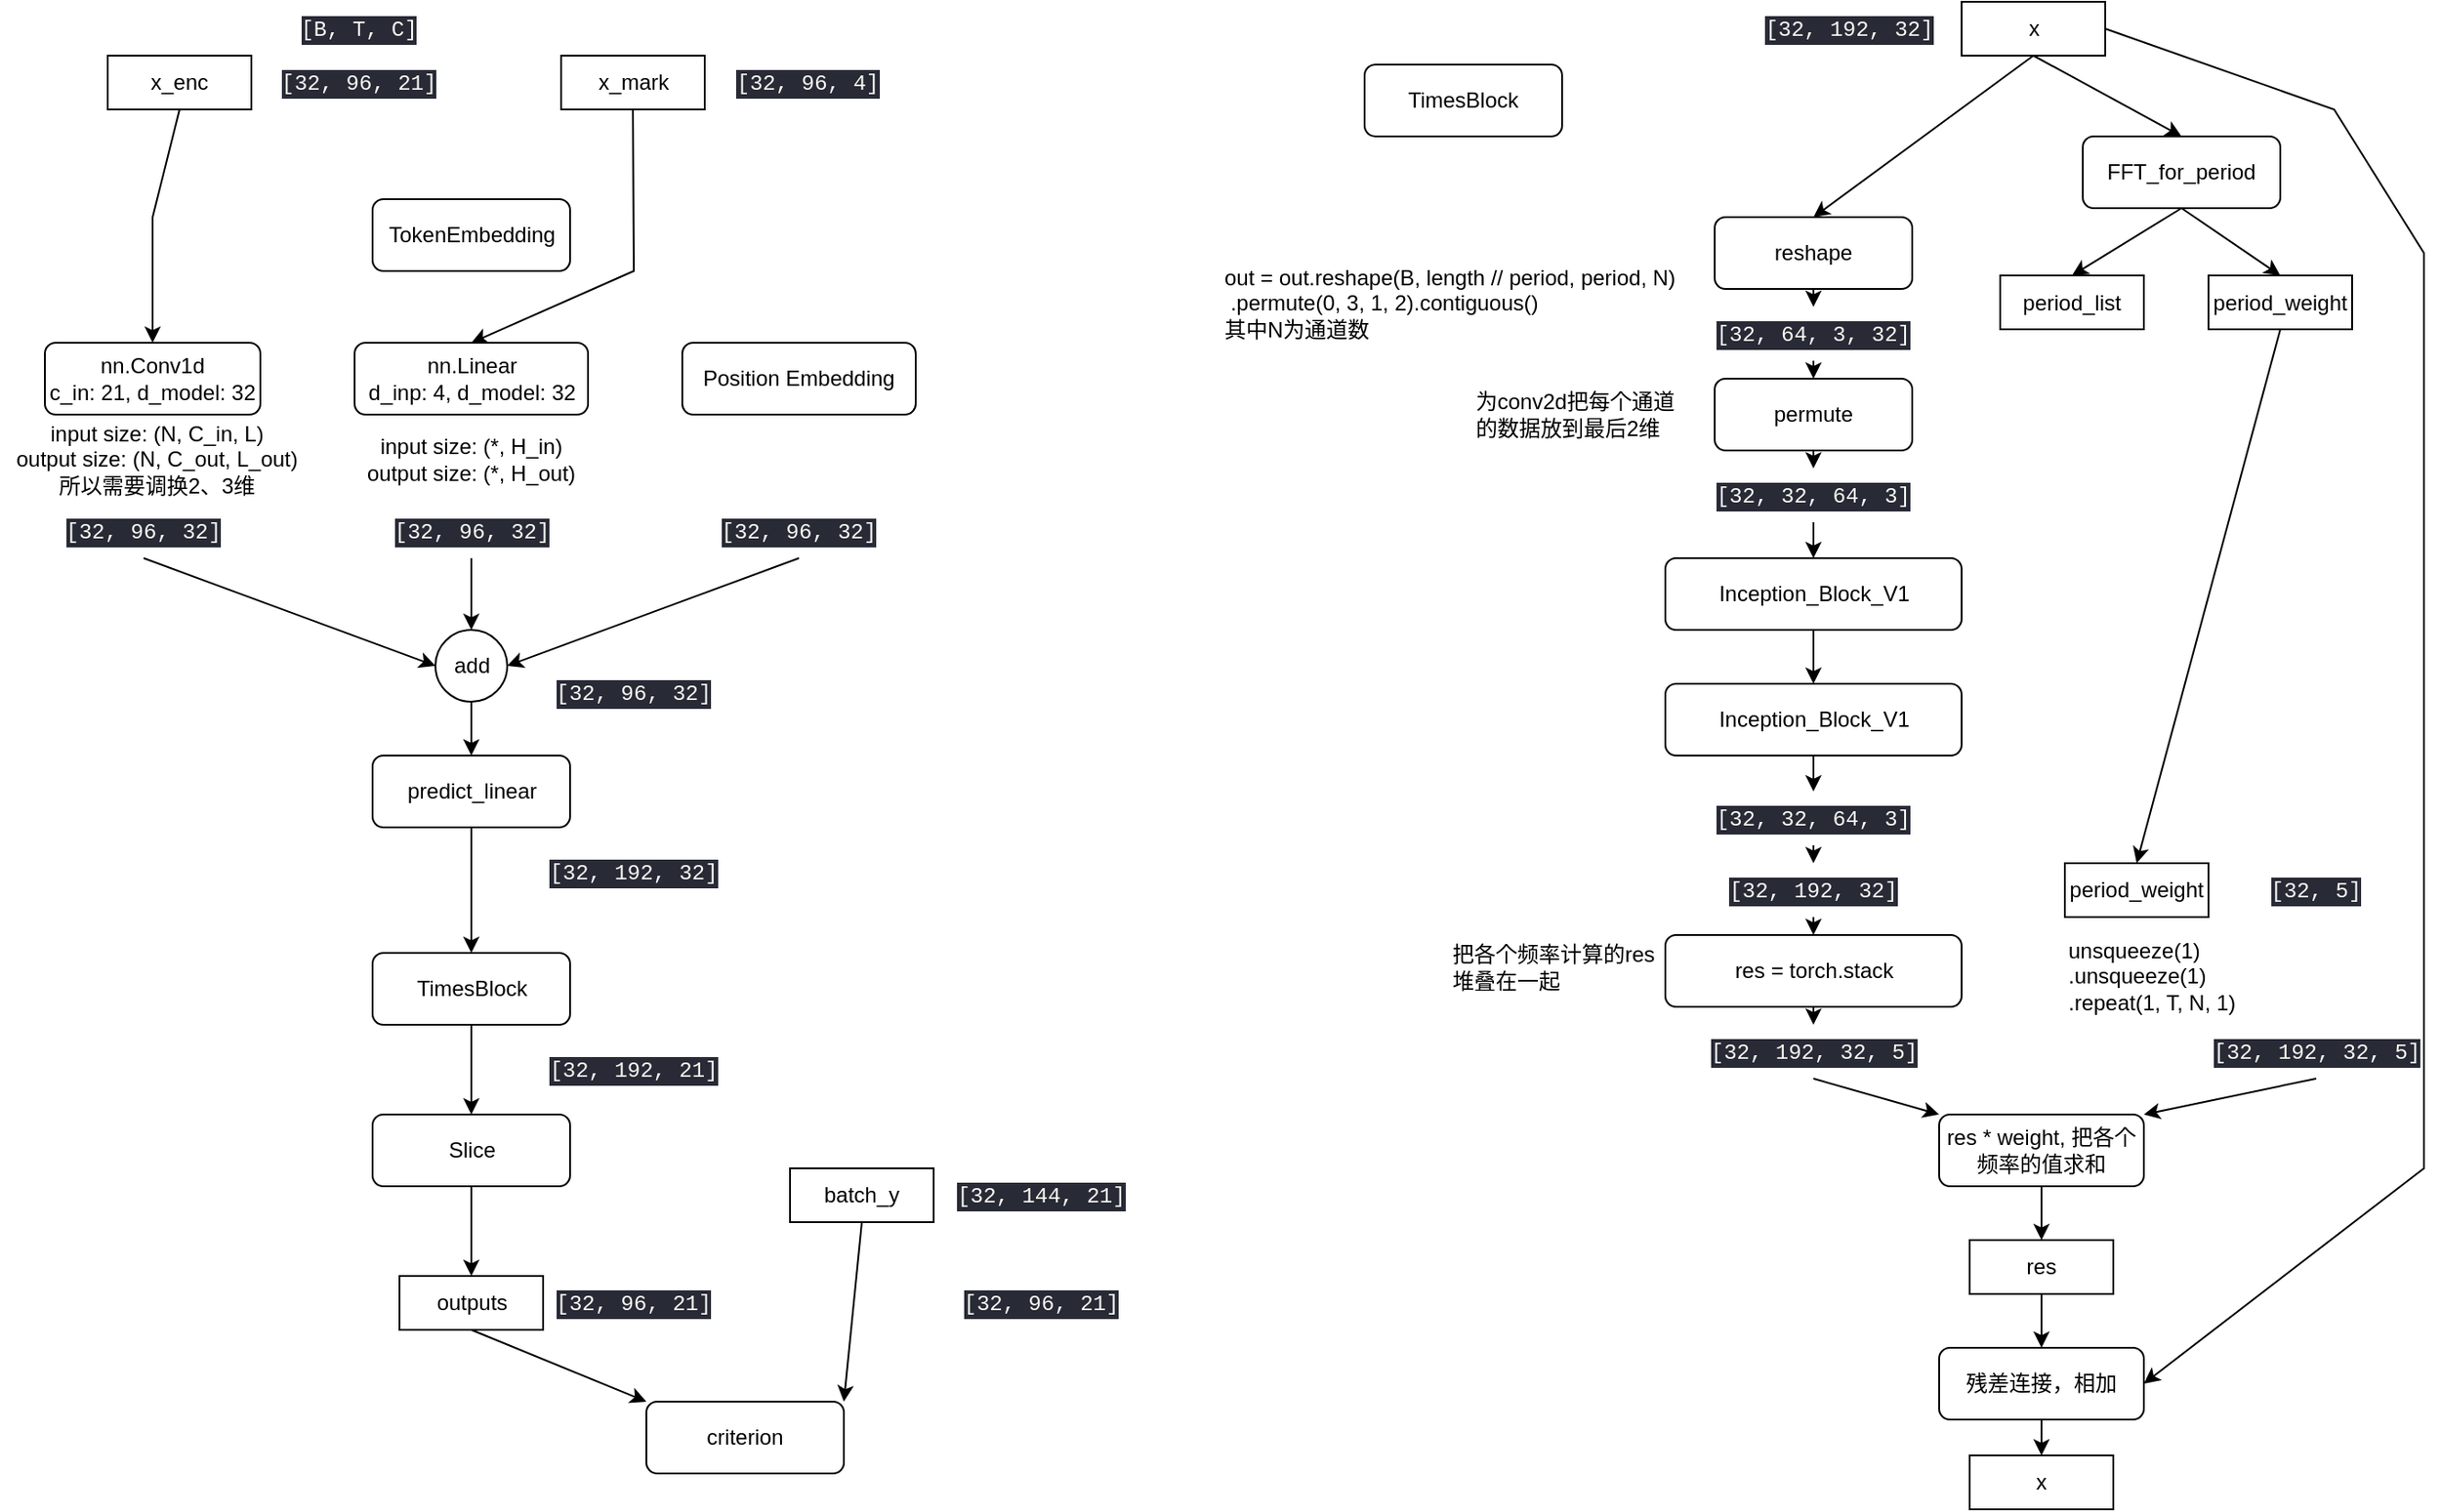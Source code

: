 <mxfile version="21.2.1" type="device">
  <diagram name="第 1 页" id="N3TtCXEyBpnjXgygHAYp">
    <mxGraphModel dx="1600" dy="1353" grid="1" gridSize="10" guides="1" tooltips="1" connect="1" arrows="1" fold="1" page="1" pageScale="1" pageWidth="827" pageHeight="1169" math="0" shadow="0">
      <root>
        <mxCell id="0" />
        <mxCell id="1" parent="0" />
        <mxCell id="0sW2-IP6MviV2FCEu8RI-1" value="TokenEmbedding" style="rounded=1;whiteSpace=wrap;html=1;" vertex="1" parent="1">
          <mxGeometry x="247.5" y="150" width="110" height="40" as="geometry" />
        </mxCell>
        <mxCell id="0sW2-IP6MviV2FCEu8RI-2" value="nn.Conv1d&lt;br&gt;c_in: 21, d_model: 32" style="rounded=1;whiteSpace=wrap;html=1;" vertex="1" parent="1">
          <mxGeometry x="65" y="230" width="120" height="40" as="geometry" />
        </mxCell>
        <mxCell id="0sW2-IP6MviV2FCEu8RI-18" style="edgeStyle=none;rounded=0;orthogonalLoop=1;jettySize=auto;html=1;exitX=0.5;exitY=1;exitDx=0;exitDy=0;entryX=0.5;entryY=0;entryDx=0;entryDy=0;" edge="1" parent="1" source="0sW2-IP6MviV2FCEu8RI-3" target="0sW2-IP6MviV2FCEu8RI-2">
          <mxGeometry relative="1" as="geometry">
            <Array as="points">
              <mxPoint x="125" y="160" />
            </Array>
          </mxGeometry>
        </mxCell>
        <mxCell id="0sW2-IP6MviV2FCEu8RI-3" value="x_enc" style="rounded=0;whiteSpace=wrap;html=1;" vertex="1" parent="1">
          <mxGeometry x="100" y="70" width="80" height="30" as="geometry" />
        </mxCell>
        <mxCell id="0sW2-IP6MviV2FCEu8RI-4" value="&lt;div style=&quot;color: rgb(248, 248, 242); background-color: rgb(40, 42, 54); font-family: &amp;quot;JetBrains Mono&amp;quot;, Consolas, &amp;quot;Courier New&amp;quot;, monospace; line-height: 16px;&quot;&gt;[32, 96, 21]&lt;/div&gt;" style="text;html=1;strokeColor=none;fillColor=none;align=center;verticalAlign=middle;whiteSpace=wrap;rounded=0;" vertex="1" parent="1">
          <mxGeometry x="190" y="70" width="100" height="30" as="geometry" />
        </mxCell>
        <mxCell id="0sW2-IP6MviV2FCEu8RI-22" style="edgeStyle=none;rounded=0;orthogonalLoop=1;jettySize=auto;html=1;exitX=0.5;exitY=1;exitDx=0;exitDy=0;entryX=0;entryY=0.5;entryDx=0;entryDy=0;" edge="1" parent="1" source="0sW2-IP6MviV2FCEu8RI-5" target="0sW2-IP6MviV2FCEu8RI-21">
          <mxGeometry relative="1" as="geometry" />
        </mxCell>
        <mxCell id="0sW2-IP6MviV2FCEu8RI-5" value="&lt;div style=&quot;color: rgb(248, 248, 242); background-color: rgb(40, 42, 54); font-family: &amp;quot;JetBrains Mono&amp;quot;, Consolas, &amp;quot;Courier New&amp;quot;, monospace; line-height: 16px;&quot;&gt;[32, 96, 32]&lt;/div&gt;" style="text;html=1;strokeColor=none;fillColor=none;align=center;verticalAlign=middle;whiteSpace=wrap;rounded=0;" vertex="1" parent="1">
          <mxGeometry x="70" y="320" width="100" height="30" as="geometry" />
        </mxCell>
        <mxCell id="0sW2-IP6MviV2FCEu8RI-6" value="&lt;div style=&quot;color: rgb(248, 248, 242); background-color: rgb(40, 42, 54); font-family: &amp;quot;JetBrains Mono&amp;quot;, Consolas, &amp;quot;Courier New&amp;quot;, monospace; line-height: 16px;&quot;&gt;[B, T, C]&lt;/div&gt;" style="text;html=1;strokeColor=none;fillColor=none;align=center;verticalAlign=middle;whiteSpace=wrap;rounded=0;" vertex="1" parent="1">
          <mxGeometry x="190" y="40" width="100" height="30" as="geometry" />
        </mxCell>
        <mxCell id="0sW2-IP6MviV2FCEu8RI-7" value="input size: (N, C_in, L)&lt;br&gt;output size: (N, C_out, L_out)&lt;br&gt;所以需要调换2、3维" style="text;html=1;strokeColor=none;fillColor=none;align=center;verticalAlign=middle;whiteSpace=wrap;rounded=0;" vertex="1" parent="1">
          <mxGeometry x="40" y="270" width="175" height="50" as="geometry" />
        </mxCell>
        <mxCell id="0sW2-IP6MviV2FCEu8RI-8" value="nn.Linear&lt;br&gt;d_inp: 4, d_model: 32" style="rounded=1;whiteSpace=wrap;html=1;" vertex="1" parent="1">
          <mxGeometry x="237.5" y="230" width="130" height="40" as="geometry" />
        </mxCell>
        <mxCell id="0sW2-IP6MviV2FCEu8RI-9" value="input size: (*, H_in)&lt;br&gt;output size: (*, H_out)&lt;br&gt;" style="text;html=1;strokeColor=none;fillColor=none;align=center;verticalAlign=middle;whiteSpace=wrap;rounded=0;" vertex="1" parent="1">
          <mxGeometry x="215" y="270" width="175" height="50" as="geometry" />
        </mxCell>
        <mxCell id="0sW2-IP6MviV2FCEu8RI-20" style="edgeStyle=none;rounded=0;orthogonalLoop=1;jettySize=auto;html=1;exitX=0.5;exitY=1;exitDx=0;exitDy=0;entryX=0.5;entryY=0;entryDx=0;entryDy=0;" edge="1" parent="1" source="0sW2-IP6MviV2FCEu8RI-11" target="0sW2-IP6MviV2FCEu8RI-8">
          <mxGeometry relative="1" as="geometry">
            <Array as="points">
              <mxPoint x="393" y="190" />
            </Array>
          </mxGeometry>
        </mxCell>
        <mxCell id="0sW2-IP6MviV2FCEu8RI-11" value="x_mark" style="rounded=0;whiteSpace=wrap;html=1;" vertex="1" parent="1">
          <mxGeometry x="352.5" y="70" width="80" height="30" as="geometry" />
        </mxCell>
        <mxCell id="0sW2-IP6MviV2FCEu8RI-12" value="&lt;div style=&quot;color: rgb(248, 248, 242); background-color: rgb(40, 42, 54); font-family: &amp;quot;JetBrains Mono&amp;quot;, Consolas, &amp;quot;Courier New&amp;quot;, monospace; line-height: 16px;&quot;&gt;[32, 96, 4]&lt;/div&gt;" style="text;html=1;strokeColor=none;fillColor=none;align=center;verticalAlign=middle;whiteSpace=wrap;rounded=0;" vertex="1" parent="1">
          <mxGeometry x="440" y="70" width="100" height="30" as="geometry" />
        </mxCell>
        <mxCell id="0sW2-IP6MviV2FCEu8RI-23" style="edgeStyle=none;rounded=0;orthogonalLoop=1;jettySize=auto;html=1;exitX=0.5;exitY=1;exitDx=0;exitDy=0;entryX=0.5;entryY=0;entryDx=0;entryDy=0;" edge="1" parent="1" source="0sW2-IP6MviV2FCEu8RI-13" target="0sW2-IP6MviV2FCEu8RI-21">
          <mxGeometry relative="1" as="geometry" />
        </mxCell>
        <mxCell id="0sW2-IP6MviV2FCEu8RI-13" value="&lt;div style=&quot;color: rgb(248, 248, 242); background-color: rgb(40, 42, 54); font-family: &amp;quot;JetBrains Mono&amp;quot;, Consolas, &amp;quot;Courier New&amp;quot;, monospace; line-height: 16px;&quot;&gt;[32, 96, 32]&lt;/div&gt;" style="text;html=1;strokeColor=none;fillColor=none;align=center;verticalAlign=middle;whiteSpace=wrap;rounded=0;" vertex="1" parent="1">
          <mxGeometry x="252.5" y="320" width="100" height="30" as="geometry" />
        </mxCell>
        <mxCell id="0sW2-IP6MviV2FCEu8RI-14" value="Position Embedding" style="rounded=1;whiteSpace=wrap;html=1;" vertex="1" parent="1">
          <mxGeometry x="420" y="230" width="130" height="40" as="geometry" />
        </mxCell>
        <mxCell id="0sW2-IP6MviV2FCEu8RI-24" style="edgeStyle=none;rounded=0;orthogonalLoop=1;jettySize=auto;html=1;exitX=0.5;exitY=1;exitDx=0;exitDy=0;entryX=1;entryY=0.5;entryDx=0;entryDy=0;" edge="1" parent="1" source="0sW2-IP6MviV2FCEu8RI-15" target="0sW2-IP6MviV2FCEu8RI-21">
          <mxGeometry relative="1" as="geometry" />
        </mxCell>
        <mxCell id="0sW2-IP6MviV2FCEu8RI-15" value="&lt;div style=&quot;color: rgb(248, 248, 242); background-color: rgb(40, 42, 54); font-family: &amp;quot;JetBrains Mono&amp;quot;, Consolas, &amp;quot;Courier New&amp;quot;, monospace; line-height: 16px;&quot;&gt;[32, 96, 32]&lt;/div&gt;" style="text;html=1;strokeColor=none;fillColor=none;align=center;verticalAlign=middle;whiteSpace=wrap;rounded=0;" vertex="1" parent="1">
          <mxGeometry x="435" y="320" width="100" height="30" as="geometry" />
        </mxCell>
        <mxCell id="0sW2-IP6MviV2FCEu8RI-95" style="edgeStyle=none;rounded=0;orthogonalLoop=1;jettySize=auto;html=1;exitX=0.5;exitY=1;exitDx=0;exitDy=0;entryX=0.5;entryY=0;entryDx=0;entryDy=0;" edge="1" parent="1" source="0sW2-IP6MviV2FCEu8RI-21" target="0sW2-IP6MviV2FCEu8RI-26">
          <mxGeometry relative="1" as="geometry" />
        </mxCell>
        <mxCell id="0sW2-IP6MviV2FCEu8RI-21" value="add" style="ellipse;whiteSpace=wrap;html=1;aspect=fixed;" vertex="1" parent="1">
          <mxGeometry x="282.5" y="390" width="40" height="40" as="geometry" />
        </mxCell>
        <mxCell id="0sW2-IP6MviV2FCEu8RI-25" value="&lt;div style=&quot;color: rgb(248, 248, 242); background-color: rgb(40, 42, 54); font-family: &amp;quot;JetBrains Mono&amp;quot;, Consolas, &amp;quot;Courier New&amp;quot;, monospace; line-height: 16px;&quot;&gt;[32, 96, 32]&lt;/div&gt;" style="text;html=1;strokeColor=none;fillColor=none;align=center;verticalAlign=middle;whiteSpace=wrap;rounded=0;" vertex="1" parent="1">
          <mxGeometry x="342.5" y="410" width="100" height="30" as="geometry" />
        </mxCell>
        <mxCell id="0sW2-IP6MviV2FCEu8RI-35" style="edgeStyle=none;rounded=0;orthogonalLoop=1;jettySize=auto;html=1;exitX=0.5;exitY=1;exitDx=0;exitDy=0;entryX=0.5;entryY=0;entryDx=0;entryDy=0;" edge="1" parent="1" source="0sW2-IP6MviV2FCEu8RI-26" target="0sW2-IP6MviV2FCEu8RI-28">
          <mxGeometry relative="1" as="geometry" />
        </mxCell>
        <mxCell id="0sW2-IP6MviV2FCEu8RI-26" value="predict_linear" style="rounded=1;whiteSpace=wrap;html=1;" vertex="1" parent="1">
          <mxGeometry x="247.5" y="460" width="110" height="40" as="geometry" />
        </mxCell>
        <mxCell id="0sW2-IP6MviV2FCEu8RI-27" value="&lt;div style=&quot;color: rgb(248, 248, 242); background-color: rgb(40, 42, 54); font-family: &amp;quot;JetBrains Mono&amp;quot;, Consolas, &amp;quot;Courier New&amp;quot;, monospace; line-height: 16px;&quot;&gt;[32, 192, 32]&lt;/div&gt;" style="text;html=1;strokeColor=none;fillColor=none;align=center;verticalAlign=middle;whiteSpace=wrap;rounded=0;" vertex="1" parent="1">
          <mxGeometry x="342.5" y="510" width="100" height="30" as="geometry" />
        </mxCell>
        <mxCell id="0sW2-IP6MviV2FCEu8RI-36" style="edgeStyle=none;rounded=0;orthogonalLoop=1;jettySize=auto;html=1;exitX=0.5;exitY=1;exitDx=0;exitDy=0;entryX=0.5;entryY=0;entryDx=0;entryDy=0;" edge="1" parent="1" source="0sW2-IP6MviV2FCEu8RI-28" target="0sW2-IP6MviV2FCEu8RI-31">
          <mxGeometry relative="1" as="geometry" />
        </mxCell>
        <mxCell id="0sW2-IP6MviV2FCEu8RI-28" value="TimesBlock" style="rounded=1;whiteSpace=wrap;html=1;" vertex="1" parent="1">
          <mxGeometry x="247.5" y="570" width="110" height="40" as="geometry" />
        </mxCell>
        <mxCell id="0sW2-IP6MviV2FCEu8RI-29" value="&lt;div style=&quot;color: rgb(248, 248, 242); background-color: rgb(40, 42, 54); font-family: &amp;quot;JetBrains Mono&amp;quot;, Consolas, &amp;quot;Courier New&amp;quot;, monospace; line-height: 16px;&quot;&gt;[32, 192, 21]&lt;/div&gt;" style="text;html=1;strokeColor=none;fillColor=none;align=center;verticalAlign=middle;whiteSpace=wrap;rounded=0;" vertex="1" parent="1">
          <mxGeometry x="342.5" y="620" width="100" height="30" as="geometry" />
        </mxCell>
        <mxCell id="0sW2-IP6MviV2FCEu8RI-37" style="edgeStyle=none;rounded=0;orthogonalLoop=1;jettySize=auto;html=1;exitX=0.5;exitY=1;exitDx=0;exitDy=0;entryX=0.5;entryY=0;entryDx=0;entryDy=0;" edge="1" parent="1" source="0sW2-IP6MviV2FCEu8RI-31" target="0sW2-IP6MviV2FCEu8RI-34">
          <mxGeometry relative="1" as="geometry" />
        </mxCell>
        <mxCell id="0sW2-IP6MviV2FCEu8RI-31" value="Slice" style="rounded=1;whiteSpace=wrap;html=1;" vertex="1" parent="1">
          <mxGeometry x="247.5" y="660" width="110" height="40" as="geometry" />
        </mxCell>
        <mxCell id="0sW2-IP6MviV2FCEu8RI-32" value="&lt;div style=&quot;color: rgb(248, 248, 242); background-color: rgb(40, 42, 54); font-family: &amp;quot;JetBrains Mono&amp;quot;, Consolas, &amp;quot;Courier New&amp;quot;, monospace; line-height: 16px;&quot;&gt;[32, 96, 21]&lt;/div&gt;" style="text;html=1;strokeColor=none;fillColor=none;align=center;verticalAlign=middle;whiteSpace=wrap;rounded=0;" vertex="1" parent="1">
          <mxGeometry x="342.5" y="750" width="100" height="30" as="geometry" />
        </mxCell>
        <mxCell id="0sW2-IP6MviV2FCEu8RI-42" style="edgeStyle=none;rounded=0;orthogonalLoop=1;jettySize=auto;html=1;exitX=0.5;exitY=1;exitDx=0;exitDy=0;entryX=0;entryY=0;entryDx=0;entryDy=0;" edge="1" parent="1" source="0sW2-IP6MviV2FCEu8RI-34" target="0sW2-IP6MviV2FCEu8RI-41">
          <mxGeometry relative="1" as="geometry" />
        </mxCell>
        <mxCell id="0sW2-IP6MviV2FCEu8RI-34" value="outputs" style="rounded=0;whiteSpace=wrap;html=1;" vertex="1" parent="1">
          <mxGeometry x="262.5" y="750" width="80" height="30" as="geometry" />
        </mxCell>
        <mxCell id="0sW2-IP6MviV2FCEu8RI-43" style="edgeStyle=none;rounded=0;orthogonalLoop=1;jettySize=auto;html=1;exitX=0.5;exitY=1;exitDx=0;exitDy=0;entryX=1;entryY=0;entryDx=0;entryDy=0;" edge="1" parent="1" source="0sW2-IP6MviV2FCEu8RI-38" target="0sW2-IP6MviV2FCEu8RI-41">
          <mxGeometry relative="1" as="geometry" />
        </mxCell>
        <mxCell id="0sW2-IP6MviV2FCEu8RI-38" value="batch_y" style="rounded=0;whiteSpace=wrap;html=1;" vertex="1" parent="1">
          <mxGeometry x="480" y="690" width="80" height="30" as="geometry" />
        </mxCell>
        <mxCell id="0sW2-IP6MviV2FCEu8RI-39" value="&lt;div style=&quot;color: rgb(248, 248, 242); background-color: rgb(40, 42, 54); font-family: &amp;quot;JetBrains Mono&amp;quot;, Consolas, &amp;quot;Courier New&amp;quot;, monospace; line-height: 16px;&quot;&gt;[32, 144, 21]&lt;/div&gt;" style="text;html=1;strokeColor=none;fillColor=none;align=center;verticalAlign=middle;whiteSpace=wrap;rounded=0;" vertex="1" parent="1">
          <mxGeometry x="570" y="690" width="100" height="30" as="geometry" />
        </mxCell>
        <mxCell id="0sW2-IP6MviV2FCEu8RI-40" value="&lt;div style=&quot;color: rgb(248, 248, 242); background-color: rgb(40, 42, 54); font-family: &amp;quot;JetBrains Mono&amp;quot;, Consolas, &amp;quot;Courier New&amp;quot;, monospace; line-height: 16px;&quot;&gt;[32, 96, 21]&lt;/div&gt;" style="text;html=1;strokeColor=none;fillColor=none;align=center;verticalAlign=middle;whiteSpace=wrap;rounded=0;" vertex="1" parent="1">
          <mxGeometry x="570" y="750" width="100" height="30" as="geometry" />
        </mxCell>
        <mxCell id="0sW2-IP6MviV2FCEu8RI-41" value="criterion" style="rounded=1;whiteSpace=wrap;html=1;" vertex="1" parent="1">
          <mxGeometry x="400" y="820" width="110" height="40" as="geometry" />
        </mxCell>
        <mxCell id="0sW2-IP6MviV2FCEu8RI-44" value="TimesBlock" style="rounded=1;whiteSpace=wrap;html=1;" vertex="1" parent="1">
          <mxGeometry x="800" y="75" width="110" height="40" as="geometry" />
        </mxCell>
        <mxCell id="0sW2-IP6MviV2FCEu8RI-45" value="out = out.reshape(B, length // period, period, N)&lt;br&gt;&lt;span style=&quot;white-space: pre;&quot;&gt;	&lt;/span&gt;.permute(0, 3, 1, 2).contiguous()&lt;br&gt;其中N为通道数" style="text;whiteSpace=wrap;html=1;align=left;verticalAlign=middle;" vertex="1" parent="1">
          <mxGeometry x="720" y="175" width="270" height="65" as="geometry" />
        </mxCell>
        <mxCell id="0sW2-IP6MviV2FCEu8RI-46" value="&lt;div style=&quot;color: rgb(248, 248, 242); background-color: rgb(40, 42, 54); font-family: &amp;quot;JetBrains Mono&amp;quot;, Consolas, &amp;quot;Courier New&amp;quot;, monospace; line-height: 16px;&quot;&gt;[32, 192, 32]&lt;/div&gt;" style="text;html=1;strokeColor=none;fillColor=none;align=center;verticalAlign=middle;whiteSpace=wrap;rounded=0;" vertex="1" parent="1">
          <mxGeometry x="1020" y="40" width="100" height="30" as="geometry" />
        </mxCell>
        <mxCell id="0sW2-IP6MviV2FCEu8RI-85" style="edgeStyle=none;rounded=0;orthogonalLoop=1;jettySize=auto;html=1;exitX=0.5;exitY=1;exitDx=0;exitDy=0;entryX=0.5;entryY=0;entryDx=0;entryDy=0;" edge="1" parent="1" source="0sW2-IP6MviV2FCEu8RI-47" target="0sW2-IP6MviV2FCEu8RI-53">
          <mxGeometry relative="1" as="geometry" />
        </mxCell>
        <mxCell id="0sW2-IP6MviV2FCEu8RI-47" value="&lt;div style=&quot;color: rgb(248, 248, 242); background-color: rgb(40, 42, 54); font-family: &amp;quot;JetBrains Mono&amp;quot;, Consolas, &amp;quot;Courier New&amp;quot;, monospace; line-height: 16px;&quot;&gt;[32, 32, 64, 3]&lt;/div&gt;" style="text;html=1;strokeColor=none;fillColor=none;align=center;verticalAlign=middle;whiteSpace=wrap;rounded=0;" vertex="1" parent="1">
          <mxGeometry x="980" y="300" width="140" height="30" as="geometry" />
        </mxCell>
        <mxCell id="0sW2-IP6MviV2FCEu8RI-86" style="edgeStyle=none;rounded=0;orthogonalLoop=1;jettySize=auto;html=1;exitX=0.5;exitY=1;exitDx=0;exitDy=0;entryX=0.5;entryY=0;entryDx=0;entryDy=0;" edge="1" parent="1" source="0sW2-IP6MviV2FCEu8RI-49" target="0sW2-IP6MviV2FCEu8RI-51">
          <mxGeometry relative="1" as="geometry" />
        </mxCell>
        <mxCell id="0sW2-IP6MviV2FCEu8RI-49" value="&lt;div style=&quot;color: rgb(248, 248, 242); background-color: rgb(40, 42, 54); font-family: &amp;quot;JetBrains Mono&amp;quot;, Consolas, &amp;quot;Courier New&amp;quot;, monospace; line-height: 16px;&quot;&gt;[32, 64, 3, 32]&lt;/div&gt;" style="text;html=1;strokeColor=none;fillColor=none;align=center;verticalAlign=middle;whiteSpace=wrap;rounded=0;" vertex="1" parent="1">
          <mxGeometry x="980" y="210" width="140" height="30" as="geometry" />
        </mxCell>
        <mxCell id="0sW2-IP6MviV2FCEu8RI-87" style="edgeStyle=none;rounded=0;orthogonalLoop=1;jettySize=auto;html=1;exitX=0.5;exitY=1;exitDx=0;exitDy=0;" edge="1" parent="1" source="0sW2-IP6MviV2FCEu8RI-50" target="0sW2-IP6MviV2FCEu8RI-49">
          <mxGeometry relative="1" as="geometry" />
        </mxCell>
        <mxCell id="0sW2-IP6MviV2FCEu8RI-50" value="reshape" style="rounded=1;whiteSpace=wrap;html=1;" vertex="1" parent="1">
          <mxGeometry x="995" y="160" width="110" height="40" as="geometry" />
        </mxCell>
        <mxCell id="0sW2-IP6MviV2FCEu8RI-84" style="edgeStyle=none;rounded=0;orthogonalLoop=1;jettySize=auto;html=1;exitX=0.5;exitY=1;exitDx=0;exitDy=0;entryX=0.5;entryY=0;entryDx=0;entryDy=0;" edge="1" parent="1" source="0sW2-IP6MviV2FCEu8RI-51" target="0sW2-IP6MviV2FCEu8RI-47">
          <mxGeometry relative="1" as="geometry" />
        </mxCell>
        <mxCell id="0sW2-IP6MviV2FCEu8RI-51" value="permute" style="rounded=1;whiteSpace=wrap;html=1;" vertex="1" parent="1">
          <mxGeometry x="995" y="250" width="110" height="40" as="geometry" />
        </mxCell>
        <mxCell id="0sW2-IP6MviV2FCEu8RI-52" value="为conv2d把每个通道的数据放到最后2维" style="text;html=1;strokeColor=none;fillColor=none;align=left;verticalAlign=middle;whiteSpace=wrap;rounded=0;" vertex="1" parent="1">
          <mxGeometry x="860" y="247.5" width="120" height="45" as="geometry" />
        </mxCell>
        <mxCell id="0sW2-IP6MviV2FCEu8RI-88" style="edgeStyle=none;rounded=0;orthogonalLoop=1;jettySize=auto;html=1;exitX=0.5;exitY=1;exitDx=0;exitDy=0;entryX=0.5;entryY=0;entryDx=0;entryDy=0;" edge="1" parent="1" source="0sW2-IP6MviV2FCEu8RI-53" target="0sW2-IP6MviV2FCEu8RI-54">
          <mxGeometry relative="1" as="geometry" />
        </mxCell>
        <mxCell id="0sW2-IP6MviV2FCEu8RI-53" value="Inception_Block_V1" style="rounded=1;whiteSpace=wrap;html=1;" vertex="1" parent="1">
          <mxGeometry x="967.5" y="350" width="165" height="40" as="geometry" />
        </mxCell>
        <mxCell id="0sW2-IP6MviV2FCEu8RI-89" style="edgeStyle=none;rounded=0;orthogonalLoop=1;jettySize=auto;html=1;exitX=0.5;exitY=1;exitDx=0;exitDy=0;entryX=0.5;entryY=0;entryDx=0;entryDy=0;" edge="1" parent="1" source="0sW2-IP6MviV2FCEu8RI-54" target="0sW2-IP6MviV2FCEu8RI-55">
          <mxGeometry relative="1" as="geometry" />
        </mxCell>
        <mxCell id="0sW2-IP6MviV2FCEu8RI-54" value="Inception_Block_V1" style="rounded=1;whiteSpace=wrap;html=1;" vertex="1" parent="1">
          <mxGeometry x="967.5" y="420" width="165" height="40" as="geometry" />
        </mxCell>
        <mxCell id="0sW2-IP6MviV2FCEu8RI-90" style="edgeStyle=none;rounded=0;orthogonalLoop=1;jettySize=auto;html=1;exitX=0.5;exitY=1;exitDx=0;exitDy=0;entryX=0.5;entryY=0;entryDx=0;entryDy=0;" edge="1" parent="1" source="0sW2-IP6MviV2FCEu8RI-55" target="0sW2-IP6MviV2FCEu8RI-56">
          <mxGeometry relative="1" as="geometry" />
        </mxCell>
        <mxCell id="0sW2-IP6MviV2FCEu8RI-55" value="&lt;div style=&quot;color: rgb(248, 248, 242); background-color: rgb(40, 42, 54); font-family: &amp;quot;JetBrains Mono&amp;quot;, Consolas, &amp;quot;Courier New&amp;quot;, monospace; line-height: 16px;&quot;&gt;[32, 32, 64, 3]&lt;/div&gt;" style="text;html=1;strokeColor=none;fillColor=none;align=center;verticalAlign=middle;whiteSpace=wrap;rounded=0;" vertex="1" parent="1">
          <mxGeometry x="980" y="480" width="140" height="30" as="geometry" />
        </mxCell>
        <mxCell id="0sW2-IP6MviV2FCEu8RI-91" style="edgeStyle=none;rounded=0;orthogonalLoop=1;jettySize=auto;html=1;exitX=0.5;exitY=1;exitDx=0;exitDy=0;entryX=0.5;entryY=0;entryDx=0;entryDy=0;" edge="1" parent="1" source="0sW2-IP6MviV2FCEu8RI-56" target="0sW2-IP6MviV2FCEu8RI-57">
          <mxGeometry relative="1" as="geometry" />
        </mxCell>
        <mxCell id="0sW2-IP6MviV2FCEu8RI-56" value="&lt;div style=&quot;color: rgb(248, 248, 242); background-color: rgb(40, 42, 54); font-family: &amp;quot;JetBrains Mono&amp;quot;, Consolas, &amp;quot;Courier New&amp;quot;, monospace; line-height: 16px;&quot;&gt;[32, 192, 32]&lt;/div&gt;" style="text;html=1;strokeColor=none;fillColor=none;align=center;verticalAlign=middle;whiteSpace=wrap;rounded=0;" vertex="1" parent="1">
          <mxGeometry x="1000" y="520" width="100" height="30" as="geometry" />
        </mxCell>
        <mxCell id="0sW2-IP6MviV2FCEu8RI-92" style="edgeStyle=none;rounded=0;orthogonalLoop=1;jettySize=auto;html=1;exitX=0.5;exitY=1;exitDx=0;exitDy=0;entryX=0.5;entryY=0;entryDx=0;entryDy=0;" edge="1" parent="1" source="0sW2-IP6MviV2FCEu8RI-57" target="0sW2-IP6MviV2FCEu8RI-59">
          <mxGeometry relative="1" as="geometry" />
        </mxCell>
        <mxCell id="0sW2-IP6MviV2FCEu8RI-57" value="res = torch.stack" style="rounded=1;whiteSpace=wrap;html=1;" vertex="1" parent="1">
          <mxGeometry x="967.5" y="560" width="165" height="40" as="geometry" />
        </mxCell>
        <mxCell id="0sW2-IP6MviV2FCEu8RI-58" value="把各个频率计算的res堆叠在一起" style="text;html=1;strokeColor=none;fillColor=none;align=left;verticalAlign=middle;whiteSpace=wrap;rounded=0;" vertex="1" parent="1">
          <mxGeometry x="847" y="555" width="120" height="45" as="geometry" />
        </mxCell>
        <mxCell id="0sW2-IP6MviV2FCEu8RI-78" style="edgeStyle=none;rounded=0;orthogonalLoop=1;jettySize=auto;html=1;exitX=0.5;exitY=1;exitDx=0;exitDy=0;entryX=0;entryY=0;entryDx=0;entryDy=0;" edge="1" parent="1" source="0sW2-IP6MviV2FCEu8RI-59" target="0sW2-IP6MviV2FCEu8RI-66">
          <mxGeometry relative="1" as="geometry" />
        </mxCell>
        <mxCell id="0sW2-IP6MviV2FCEu8RI-59" value="&lt;div style=&quot;color: rgb(248, 248, 242); background-color: rgb(40, 42, 54); font-family: &amp;quot;JetBrains Mono&amp;quot;, Consolas, &amp;quot;Courier New&amp;quot;, monospace; line-height: 16px;&quot;&gt;[32, 192, 32, 5]&lt;/div&gt;" style="text;html=1;strokeColor=none;fillColor=none;align=center;verticalAlign=middle;whiteSpace=wrap;rounded=0;" vertex="1" parent="1">
          <mxGeometry x="987.5" y="610" width="125" height="30" as="geometry" />
        </mxCell>
        <mxCell id="0sW2-IP6MviV2FCEu8RI-60" value="period_weight" style="rounded=0;whiteSpace=wrap;html=1;" vertex="1" parent="1">
          <mxGeometry x="1190" y="520" width="80" height="30" as="geometry" />
        </mxCell>
        <mxCell id="0sW2-IP6MviV2FCEu8RI-61" value="&lt;div style=&quot;color: rgb(248, 248, 242); background-color: rgb(40, 42, 54); font-family: &amp;quot;JetBrains Mono&amp;quot;, Consolas, &amp;quot;Courier New&amp;quot;, monospace; line-height: 16px;&quot;&gt;[32, 5]&lt;/div&gt;" style="text;html=1;strokeColor=none;fillColor=none;align=center;verticalAlign=middle;whiteSpace=wrap;rounded=0;" vertex="1" parent="1">
          <mxGeometry x="1280" y="520" width="100" height="30" as="geometry" />
        </mxCell>
        <mxCell id="0sW2-IP6MviV2FCEu8RI-77" style="edgeStyle=none;rounded=0;orthogonalLoop=1;jettySize=auto;html=1;exitX=0.5;exitY=1;exitDx=0;exitDy=0;entryX=1;entryY=0;entryDx=0;entryDy=0;" edge="1" parent="1" source="0sW2-IP6MviV2FCEu8RI-63" target="0sW2-IP6MviV2FCEu8RI-66">
          <mxGeometry relative="1" as="geometry" />
        </mxCell>
        <mxCell id="0sW2-IP6MviV2FCEu8RI-63" value="&lt;div style=&quot;color: rgb(248, 248, 242); background-color: rgb(40, 42, 54); font-family: &amp;quot;JetBrains Mono&amp;quot;, Consolas, &amp;quot;Courier New&amp;quot;, monospace; line-height: 16px;&quot;&gt;[32, 192, 32, 5]&lt;/div&gt;" style="text;html=1;strokeColor=none;fillColor=none;align=center;verticalAlign=middle;whiteSpace=wrap;rounded=0;" vertex="1" parent="1">
          <mxGeometry x="1267.5" y="610" width="125" height="30" as="geometry" />
        </mxCell>
        <mxCell id="0sW2-IP6MviV2FCEu8RI-65" value="unsqueeze(1)&lt;br&gt;.unsqueeze(1)&lt;br&gt;.repeat(1, T, N, 1)" style="text;whiteSpace=wrap;html=1;" vertex="1" parent="1">
          <mxGeometry x="1190" y="555" width="100" height="50" as="geometry" />
        </mxCell>
        <mxCell id="0sW2-IP6MviV2FCEu8RI-79" style="edgeStyle=none;rounded=0;orthogonalLoop=1;jettySize=auto;html=1;exitX=0.5;exitY=1;exitDx=0;exitDy=0;entryX=0.5;entryY=0;entryDx=0;entryDy=0;" edge="1" parent="1" source="0sW2-IP6MviV2FCEu8RI-66" target="0sW2-IP6MviV2FCEu8RI-67">
          <mxGeometry relative="1" as="geometry" />
        </mxCell>
        <mxCell id="0sW2-IP6MviV2FCEu8RI-66" value="res * weight, 把各个频率的值求和" style="rounded=1;whiteSpace=wrap;html=1;" vertex="1" parent="1">
          <mxGeometry x="1120" y="660" width="114" height="40" as="geometry" />
        </mxCell>
        <mxCell id="0sW2-IP6MviV2FCEu8RI-81" style="edgeStyle=none;rounded=0;orthogonalLoop=1;jettySize=auto;html=1;exitX=0.5;exitY=1;exitDx=0;exitDy=0;entryX=0.5;entryY=0;entryDx=0;entryDy=0;" edge="1" parent="1" source="0sW2-IP6MviV2FCEu8RI-67" target="0sW2-IP6MviV2FCEu8RI-80">
          <mxGeometry relative="1" as="geometry" />
        </mxCell>
        <mxCell id="0sW2-IP6MviV2FCEu8RI-67" value="res" style="rounded=0;whiteSpace=wrap;html=1;" vertex="1" parent="1">
          <mxGeometry x="1137" y="730" width="80" height="30" as="geometry" />
        </mxCell>
        <mxCell id="0sW2-IP6MviV2FCEu8RI-70" style="edgeStyle=none;rounded=0;orthogonalLoop=1;jettySize=auto;html=1;exitX=0.5;exitY=1;exitDx=0;exitDy=0;entryX=0.5;entryY=0;entryDx=0;entryDy=0;" edge="1" parent="1" source="0sW2-IP6MviV2FCEu8RI-68" target="0sW2-IP6MviV2FCEu8RI-50">
          <mxGeometry relative="1" as="geometry" />
        </mxCell>
        <mxCell id="0sW2-IP6MviV2FCEu8RI-71" style="edgeStyle=none;rounded=0;orthogonalLoop=1;jettySize=auto;html=1;exitX=0.5;exitY=1;exitDx=0;exitDy=0;entryX=0.5;entryY=0;entryDx=0;entryDy=0;" edge="1" parent="1" source="0sW2-IP6MviV2FCEu8RI-68" target="0sW2-IP6MviV2FCEu8RI-69">
          <mxGeometry relative="1" as="geometry" />
        </mxCell>
        <mxCell id="0sW2-IP6MviV2FCEu8RI-82" style="edgeStyle=none;rounded=0;orthogonalLoop=1;jettySize=auto;html=1;exitX=1;exitY=0.5;exitDx=0;exitDy=0;entryX=1;entryY=0.5;entryDx=0;entryDy=0;" edge="1" parent="1" source="0sW2-IP6MviV2FCEu8RI-68" target="0sW2-IP6MviV2FCEu8RI-80">
          <mxGeometry relative="1" as="geometry">
            <Array as="points">
              <mxPoint x="1340" y="100" />
              <mxPoint x="1390" y="180" />
              <mxPoint x="1390" y="320" />
              <mxPoint x="1390" y="500" />
              <mxPoint x="1390" y="590" />
              <mxPoint x="1390" y="690" />
            </Array>
          </mxGeometry>
        </mxCell>
        <mxCell id="0sW2-IP6MviV2FCEu8RI-68" value="x" style="rounded=0;whiteSpace=wrap;html=1;" vertex="1" parent="1">
          <mxGeometry x="1132.5" y="40" width="80" height="30" as="geometry" />
        </mxCell>
        <mxCell id="0sW2-IP6MviV2FCEu8RI-74" style="edgeStyle=none;rounded=0;orthogonalLoop=1;jettySize=auto;html=1;exitX=0.5;exitY=1;exitDx=0;exitDy=0;entryX=0.5;entryY=0;entryDx=0;entryDy=0;" edge="1" parent="1" source="0sW2-IP6MviV2FCEu8RI-69" target="0sW2-IP6MviV2FCEu8RI-72">
          <mxGeometry relative="1" as="geometry" />
        </mxCell>
        <mxCell id="0sW2-IP6MviV2FCEu8RI-75" style="edgeStyle=none;rounded=0;orthogonalLoop=1;jettySize=auto;html=1;exitX=0.5;exitY=1;exitDx=0;exitDy=0;entryX=0.5;entryY=0;entryDx=0;entryDy=0;" edge="1" parent="1" source="0sW2-IP6MviV2FCEu8RI-69" target="0sW2-IP6MviV2FCEu8RI-73">
          <mxGeometry relative="1" as="geometry" />
        </mxCell>
        <mxCell id="0sW2-IP6MviV2FCEu8RI-69" value="FFT_for_period" style="rounded=1;whiteSpace=wrap;html=1;" vertex="1" parent="1">
          <mxGeometry x="1200" y="115" width="110" height="40" as="geometry" />
        </mxCell>
        <mxCell id="0sW2-IP6MviV2FCEu8RI-72" value="period_list" style="rounded=0;whiteSpace=wrap;html=1;" vertex="1" parent="1">
          <mxGeometry x="1154" y="192.5" width="80" height="30" as="geometry" />
        </mxCell>
        <mxCell id="0sW2-IP6MviV2FCEu8RI-76" style="edgeStyle=none;rounded=0;orthogonalLoop=1;jettySize=auto;html=1;exitX=0.5;exitY=1;exitDx=0;exitDy=0;entryX=0.5;entryY=0;entryDx=0;entryDy=0;" edge="1" parent="1" source="0sW2-IP6MviV2FCEu8RI-73" target="0sW2-IP6MviV2FCEu8RI-60">
          <mxGeometry relative="1" as="geometry" />
        </mxCell>
        <mxCell id="0sW2-IP6MviV2FCEu8RI-73" value="period_weight" style="rounded=0;whiteSpace=wrap;html=1;" vertex="1" parent="1">
          <mxGeometry x="1270" y="192.5" width="80" height="30" as="geometry" />
        </mxCell>
        <mxCell id="0sW2-IP6MviV2FCEu8RI-94" style="edgeStyle=none;rounded=0;orthogonalLoop=1;jettySize=auto;html=1;exitX=0.5;exitY=1;exitDx=0;exitDy=0;entryX=0.5;entryY=0;entryDx=0;entryDy=0;" edge="1" parent="1" source="0sW2-IP6MviV2FCEu8RI-80" target="0sW2-IP6MviV2FCEu8RI-93">
          <mxGeometry relative="1" as="geometry" />
        </mxCell>
        <mxCell id="0sW2-IP6MviV2FCEu8RI-80" value="残差连接，相加" style="rounded=1;whiteSpace=wrap;html=1;" vertex="1" parent="1">
          <mxGeometry x="1120" y="790" width="114" height="40" as="geometry" />
        </mxCell>
        <mxCell id="0sW2-IP6MviV2FCEu8RI-93" value="x" style="rounded=0;whiteSpace=wrap;html=1;" vertex="1" parent="1">
          <mxGeometry x="1137" y="850" width="80" height="30" as="geometry" />
        </mxCell>
      </root>
    </mxGraphModel>
  </diagram>
</mxfile>
